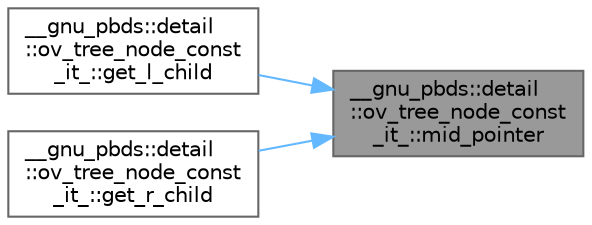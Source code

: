 digraph "__gnu_pbds::detail::ov_tree_node_const_it_::mid_pointer"
{
 // LATEX_PDF_SIZE
  bgcolor="transparent";
  edge [fontname=Helvetica,fontsize=10,labelfontname=Helvetica,labelfontsize=10];
  node [fontname=Helvetica,fontsize=10,shape=box,height=0.2,width=0.4];
  rankdir="RL";
  Node1 [id="Node000001",label="__gnu_pbds::detail\l::ov_tree_node_const\l_it_::mid_pointer",height=0.2,width=0.4,color="gray40", fillcolor="grey60", style="filled", fontcolor="black",tooltip=" "];
  Node1 -> Node2 [id="edge1_Node000001_Node000002",dir="back",color="steelblue1",style="solid",tooltip=" "];
  Node2 [id="Node000002",label="__gnu_pbds::detail\l::ov_tree_node_const\l_it_::get_l_child",height=0.2,width=0.4,color="grey40", fillcolor="white", style="filled",URL="$class____gnu__pbds_1_1detail_1_1ov__tree__node__const__it__.html#a0042e586a7f4eb89dc5701140e3adb05",tooltip="Returns the node iterator associated with the left node."];
  Node1 -> Node3 [id="edge2_Node000001_Node000003",dir="back",color="steelblue1",style="solid",tooltip=" "];
  Node3 [id="Node000003",label="__gnu_pbds::detail\l::ov_tree_node_const\l_it_::get_r_child",height=0.2,width=0.4,color="grey40", fillcolor="white", style="filled",URL="$class____gnu__pbds_1_1detail_1_1ov__tree__node__const__it__.html#ab5c65f8b148fced3b2e38f12f37312b7",tooltip="Returns the node iterator associated with the right node."];
}
